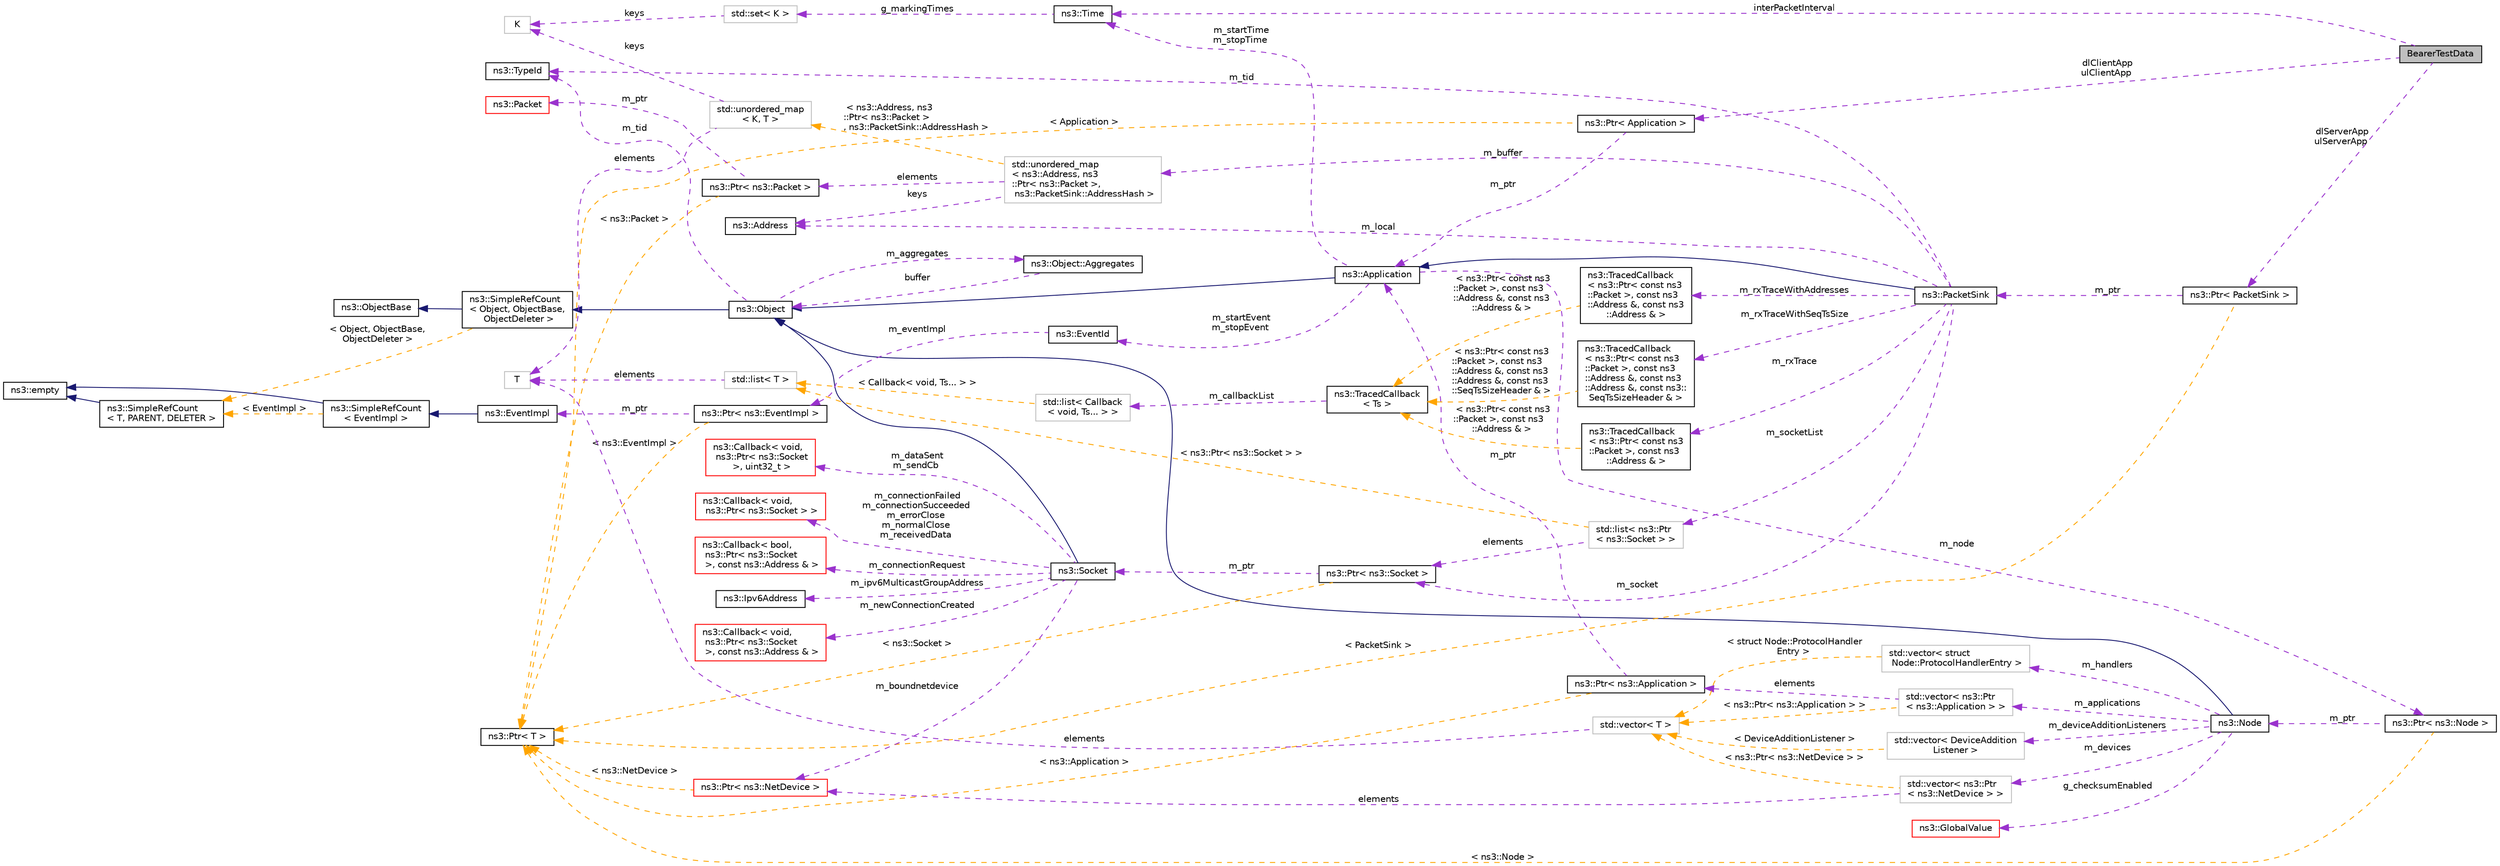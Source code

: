digraph "BearerTestData"
{
 // LATEX_PDF_SIZE
  edge [fontname="Helvetica",fontsize="10",labelfontname="Helvetica",labelfontsize="10"];
  node [fontname="Helvetica",fontsize="10",shape=record];
  rankdir="LR";
  Node1 [label="BearerTestData",height=0.2,width=0.4,color="black", fillcolor="grey75", style="filled", fontcolor="black",tooltip=" "];
  Node2 -> Node1 [dir="back",color="darkorchid3",fontsize="10",style="dashed",label=" interPacketInterval" ,fontname="Helvetica"];
  Node2 [label="ns3::Time",height=0.2,width=0.4,color="black", fillcolor="white", style="filled",URL="$classns3_1_1_time.html",tooltip="Simulation virtual time values and global simulation resolution."];
  Node3 -> Node2 [dir="back",color="darkorchid3",fontsize="10",style="dashed",label=" g_markingTimes" ,fontname="Helvetica"];
  Node3 [label="std::set\< K \>",height=0.2,width=0.4,color="grey75", fillcolor="white", style="filled",tooltip=" "];
  Node4 -> Node3 [dir="back",color="darkorchid3",fontsize="10",style="dashed",label=" keys" ,fontname="Helvetica"];
  Node4 [label="K",height=0.2,width=0.4,color="grey75", fillcolor="white", style="filled",tooltip=" "];
  Node5 -> Node1 [dir="back",color="darkorchid3",fontsize="10",style="dashed",label=" dlClientApp\nulClientApp" ,fontname="Helvetica"];
  Node5 [label="ns3::Ptr\< Application \>",height=0.2,width=0.4,color="black", fillcolor="white", style="filled",URL="$classns3_1_1_ptr.html",tooltip=" "];
  Node6 -> Node5 [dir="back",color="darkorchid3",fontsize="10",style="dashed",label=" m_ptr" ,fontname="Helvetica"];
  Node6 [label="ns3::Application",height=0.2,width=0.4,color="black", fillcolor="white", style="filled",URL="$classns3_1_1_application.html",tooltip="The base class for all ns3 applications."];
  Node7 -> Node6 [dir="back",color="midnightblue",fontsize="10",style="solid",fontname="Helvetica"];
  Node7 [label="ns3::Object",height=0.2,width=0.4,color="black", fillcolor="white", style="filled",URL="$classns3_1_1_object.html",tooltip="A base class which provides memory management and object aggregation."];
  Node8 -> Node7 [dir="back",color="midnightblue",fontsize="10",style="solid",fontname="Helvetica"];
  Node8 [label="ns3::SimpleRefCount\l\< Object, ObjectBase,\l ObjectDeleter \>",height=0.2,width=0.4,color="black", fillcolor="white", style="filled",URL="$classns3_1_1_simple_ref_count.html",tooltip=" "];
  Node9 -> Node8 [dir="back",color="midnightblue",fontsize="10",style="solid",fontname="Helvetica"];
  Node9 [label="ns3::ObjectBase",height=0.2,width=0.4,color="black", fillcolor="white", style="filled",URL="$classns3_1_1_object_base.html",tooltip="Anchor the ns-3 type and attribute system."];
  Node10 -> Node8 [dir="back",color="orange",fontsize="10",style="dashed",label=" \< Object, ObjectBase,\l ObjectDeleter \>" ,fontname="Helvetica"];
  Node10 [label="ns3::SimpleRefCount\l\< T, PARENT, DELETER \>",height=0.2,width=0.4,color="black", fillcolor="white", style="filled",URL="$classns3_1_1_simple_ref_count.html",tooltip="A template-based reference counting class."];
  Node11 -> Node10 [dir="back",color="midnightblue",fontsize="10",style="solid",fontname="Helvetica"];
  Node11 [label="ns3::empty",height=0.2,width=0.4,color="black", fillcolor="white", style="filled",URL="$classns3_1_1empty.html",tooltip="make Callback use a separate empty type"];
  Node12 -> Node7 [dir="back",color="darkorchid3",fontsize="10",style="dashed",label=" m_tid" ,fontname="Helvetica"];
  Node12 [label="ns3::TypeId",height=0.2,width=0.4,color="black", fillcolor="white", style="filled",URL="$classns3_1_1_type_id.html",tooltip="a unique identifier for an interface."];
  Node13 -> Node7 [dir="back",color="darkorchid3",fontsize="10",style="dashed",label=" m_aggregates" ,fontname="Helvetica"];
  Node13 [label="ns3::Object::Aggregates",height=0.2,width=0.4,color="black", fillcolor="white", style="filled",URL="$structns3_1_1_object_1_1_aggregates.html",tooltip="The list of Objects aggregated to this one."];
  Node7 -> Node13 [dir="back",color="darkorchid3",fontsize="10",style="dashed",label=" buffer" ,fontname="Helvetica"];
  Node14 -> Node6 [dir="back",color="darkorchid3",fontsize="10",style="dashed",label=" m_startEvent\nm_stopEvent" ,fontname="Helvetica"];
  Node14 [label="ns3::EventId",height=0.2,width=0.4,color="black", fillcolor="white", style="filled",URL="$classns3_1_1_event_id.html",tooltip="An identifier for simulation events."];
  Node15 -> Node14 [dir="back",color="darkorchid3",fontsize="10",style="dashed",label=" m_eventImpl" ,fontname="Helvetica"];
  Node15 [label="ns3::Ptr\< ns3::EventImpl \>",height=0.2,width=0.4,color="black", fillcolor="white", style="filled",URL="$classns3_1_1_ptr.html",tooltip=" "];
  Node16 -> Node15 [dir="back",color="darkorchid3",fontsize="10",style="dashed",label=" m_ptr" ,fontname="Helvetica"];
  Node16 [label="ns3::EventImpl",height=0.2,width=0.4,color="black", fillcolor="white", style="filled",URL="$classns3_1_1_event_impl.html",tooltip="A simulation event."];
  Node17 -> Node16 [dir="back",color="midnightblue",fontsize="10",style="solid",fontname="Helvetica"];
  Node17 [label="ns3::SimpleRefCount\l\< EventImpl \>",height=0.2,width=0.4,color="black", fillcolor="white", style="filled",URL="$classns3_1_1_simple_ref_count.html",tooltip=" "];
  Node11 -> Node17 [dir="back",color="midnightblue",fontsize="10",style="solid",fontname="Helvetica"];
  Node10 -> Node17 [dir="back",color="orange",fontsize="10",style="dashed",label=" \< EventImpl \>" ,fontname="Helvetica"];
  Node18 -> Node15 [dir="back",color="orange",fontsize="10",style="dashed",label=" \< ns3::EventImpl \>" ,fontname="Helvetica"];
  Node18 [label="ns3::Ptr\< T \>",height=0.2,width=0.4,color="black", fillcolor="white", style="filled",URL="$classns3_1_1_ptr.html",tooltip="Smart pointer class similar to boost::intrusive_ptr."];
  Node19 -> Node6 [dir="back",color="darkorchid3",fontsize="10",style="dashed",label=" m_node" ,fontname="Helvetica"];
  Node19 [label="ns3::Ptr\< ns3::Node \>",height=0.2,width=0.4,color="black", fillcolor="white", style="filled",URL="$classns3_1_1_ptr.html",tooltip=" "];
  Node20 -> Node19 [dir="back",color="darkorchid3",fontsize="10",style="dashed",label=" m_ptr" ,fontname="Helvetica"];
  Node20 [label="ns3::Node",height=0.2,width=0.4,color="black", fillcolor="white", style="filled",URL="$classns3_1_1_node.html",tooltip="A network Node."];
  Node7 -> Node20 [dir="back",color="midnightblue",fontsize="10",style="solid",fontname="Helvetica"];
  Node21 -> Node20 [dir="back",color="darkorchid3",fontsize="10",style="dashed",label=" m_applications" ,fontname="Helvetica"];
  Node21 [label="std::vector\< ns3::Ptr\l\< ns3::Application \> \>",height=0.2,width=0.4,color="grey75", fillcolor="white", style="filled",tooltip=" "];
  Node22 -> Node21 [dir="back",color="darkorchid3",fontsize="10",style="dashed",label=" elements" ,fontname="Helvetica"];
  Node22 [label="ns3::Ptr\< ns3::Application \>",height=0.2,width=0.4,color="black", fillcolor="white", style="filled",URL="$classns3_1_1_ptr.html",tooltip=" "];
  Node6 -> Node22 [dir="back",color="darkorchid3",fontsize="10",style="dashed",label=" m_ptr" ,fontname="Helvetica"];
  Node18 -> Node22 [dir="back",color="orange",fontsize="10",style="dashed",label=" \< ns3::Application \>" ,fontname="Helvetica"];
  Node23 -> Node21 [dir="back",color="orange",fontsize="10",style="dashed",label=" \< ns3::Ptr\< ns3::Application \> \>" ,fontname="Helvetica"];
  Node23 [label="std::vector\< T \>",height=0.2,width=0.4,color="grey75", fillcolor="white", style="filled",tooltip=" "];
  Node24 -> Node23 [dir="back",color="darkorchid3",fontsize="10",style="dashed",label=" elements" ,fontname="Helvetica"];
  Node24 [label="T",height=0.2,width=0.4,color="grey75", fillcolor="white", style="filled",tooltip=" "];
  Node25 -> Node20 [dir="back",color="darkorchid3",fontsize="10",style="dashed",label=" m_devices" ,fontname="Helvetica"];
  Node25 [label="std::vector\< ns3::Ptr\l\< ns3::NetDevice \> \>",height=0.2,width=0.4,color="grey75", fillcolor="white", style="filled",tooltip=" "];
  Node26 -> Node25 [dir="back",color="darkorchid3",fontsize="10",style="dashed",label=" elements" ,fontname="Helvetica"];
  Node26 [label="ns3::Ptr\< ns3::NetDevice \>",height=0.2,width=0.4,color="red", fillcolor="white", style="filled",URL="$classns3_1_1_ptr.html",tooltip=" "];
  Node18 -> Node26 [dir="back",color="orange",fontsize="10",style="dashed",label=" \< ns3::NetDevice \>" ,fontname="Helvetica"];
  Node23 -> Node25 [dir="back",color="orange",fontsize="10",style="dashed",label=" \< ns3::Ptr\< ns3::NetDevice \> \>" ,fontname="Helvetica"];
  Node28 -> Node20 [dir="back",color="darkorchid3",fontsize="10",style="dashed",label=" g_checksumEnabled" ,fontname="Helvetica"];
  Node28 [label="ns3::GlobalValue",height=0.2,width=0.4,color="red", fillcolor="white", style="filled",URL="$classns3_1_1_global_value.html",tooltip="Hold a so-called 'global value'."];
  Node37 -> Node20 [dir="back",color="darkorchid3",fontsize="10",style="dashed",label=" m_handlers" ,fontname="Helvetica"];
  Node37 [label="std::vector\< struct\l Node::ProtocolHandlerEntry \>",height=0.2,width=0.4,color="grey75", fillcolor="white", style="filled",tooltip=" "];
  Node23 -> Node37 [dir="back",color="orange",fontsize="10",style="dashed",label=" \< struct Node::ProtocolHandler\lEntry \>" ,fontname="Helvetica"];
  Node45 -> Node20 [dir="back",color="darkorchid3",fontsize="10",style="dashed",label=" m_deviceAdditionListeners" ,fontname="Helvetica"];
  Node45 [label="std::vector\< DeviceAddition\lListener \>",height=0.2,width=0.4,color="grey75", fillcolor="white", style="filled",tooltip=" "];
  Node23 -> Node45 [dir="back",color="orange",fontsize="10",style="dashed",label=" \< DeviceAdditionListener \>" ,fontname="Helvetica"];
  Node18 -> Node19 [dir="back",color="orange",fontsize="10",style="dashed",label=" \< ns3::Node \>" ,fontname="Helvetica"];
  Node2 -> Node6 [dir="back",color="darkorchid3",fontsize="10",style="dashed",label=" m_startTime\nm_stopTime" ,fontname="Helvetica"];
  Node18 -> Node5 [dir="back",color="orange",fontsize="10",style="dashed",label=" \< Application \>" ,fontname="Helvetica"];
  Node46 -> Node1 [dir="back",color="darkorchid3",fontsize="10",style="dashed",label=" dlServerApp\nulServerApp" ,fontname="Helvetica"];
  Node46 [label="ns3::Ptr\< PacketSink \>",height=0.2,width=0.4,color="black", fillcolor="white", style="filled",URL="$classns3_1_1_ptr.html",tooltip=" "];
  Node47 -> Node46 [dir="back",color="darkorchid3",fontsize="10",style="dashed",label=" m_ptr" ,fontname="Helvetica"];
  Node47 [label="ns3::PacketSink",height=0.2,width=0.4,color="black", fillcolor="white", style="filled",URL="$classns3_1_1_packet_sink.html",tooltip="Receive and consume traffic generated to an IP address and port."];
  Node6 -> Node47 [dir="back",color="midnightblue",fontsize="10",style="solid",fontname="Helvetica"];
  Node48 -> Node47 [dir="back",color="darkorchid3",fontsize="10",style="dashed",label=" m_local" ,fontname="Helvetica"];
  Node48 [label="ns3::Address",height=0.2,width=0.4,color="black", fillcolor="white", style="filled",URL="$classns3_1_1_address.html",tooltip="a polymophic address class"];
  Node49 -> Node47 [dir="back",color="darkorchid3",fontsize="10",style="dashed",label=" m_socketList" ,fontname="Helvetica"];
  Node49 [label="std::list\< ns3::Ptr\l\< ns3::Socket \> \>",height=0.2,width=0.4,color="grey75", fillcolor="white", style="filled",tooltip=" "];
  Node50 -> Node49 [dir="back",color="darkorchid3",fontsize="10",style="dashed",label=" elements" ,fontname="Helvetica"];
  Node50 [label="ns3::Ptr\< ns3::Socket \>",height=0.2,width=0.4,color="black", fillcolor="white", style="filled",URL="$classns3_1_1_ptr.html",tooltip=" "];
  Node51 -> Node50 [dir="back",color="darkorchid3",fontsize="10",style="dashed",label=" m_ptr" ,fontname="Helvetica"];
  Node51 [label="ns3::Socket",height=0.2,width=0.4,color="black", fillcolor="white", style="filled",URL="$classns3_1_1_socket.html",tooltip="A low-level Socket API based loosely on the BSD Socket API."];
  Node7 -> Node51 [dir="back",color="midnightblue",fontsize="10",style="solid",fontname="Helvetica"];
  Node26 -> Node51 [dir="back",color="darkorchid3",fontsize="10",style="dashed",label=" m_boundnetdevice" ,fontname="Helvetica"];
  Node52 -> Node51 [dir="back",color="darkorchid3",fontsize="10",style="dashed",label=" m_ipv6MulticastGroupAddress" ,fontname="Helvetica"];
  Node52 [label="ns3::Ipv6Address",height=0.2,width=0.4,color="black", fillcolor="white", style="filled",URL="$classns3_1_1_ipv6_address.html",tooltip="Describes an IPv6 address."];
  Node53 -> Node51 [dir="back",color="darkorchid3",fontsize="10",style="dashed",label=" m_newConnectionCreated" ,fontname="Helvetica"];
  Node53 [label="ns3::Callback\< void,\l ns3::Ptr\< ns3::Socket\l \>, const ns3::Address & \>",height=0.2,width=0.4,color="red", fillcolor="white", style="filled",URL="$classns3_1_1_callback.html",tooltip=" "];
  Node54 -> Node51 [dir="back",color="darkorchid3",fontsize="10",style="dashed",label=" m_dataSent\nm_sendCb" ,fontname="Helvetica"];
  Node54 [label="ns3::Callback\< void,\l ns3::Ptr\< ns3::Socket\l \>, uint32_t \>",height=0.2,width=0.4,color="red", fillcolor="white", style="filled",URL="$classns3_1_1_callback.html",tooltip=" "];
  Node55 -> Node51 [dir="back",color="darkorchid3",fontsize="10",style="dashed",label=" m_connectionFailed\nm_connectionSucceeded\nm_errorClose\nm_normalClose\nm_receivedData" ,fontname="Helvetica"];
  Node55 [label="ns3::Callback\< void,\l ns3::Ptr\< ns3::Socket \> \>",height=0.2,width=0.4,color="red", fillcolor="white", style="filled",URL="$classns3_1_1_callback.html",tooltip=" "];
  Node56 -> Node51 [dir="back",color="darkorchid3",fontsize="10",style="dashed",label=" m_connectionRequest" ,fontname="Helvetica"];
  Node56 [label="ns3::Callback\< bool,\l ns3::Ptr\< ns3::Socket\l \>, const ns3::Address & \>",height=0.2,width=0.4,color="red", fillcolor="white", style="filled",URL="$classns3_1_1_callback.html",tooltip=" "];
  Node18 -> Node50 [dir="back",color="orange",fontsize="10",style="dashed",label=" \< ns3::Socket \>" ,fontname="Helvetica"];
  Node57 -> Node49 [dir="back",color="orange",fontsize="10",style="dashed",label=" \< ns3::Ptr\< ns3::Socket \> \>" ,fontname="Helvetica"];
  Node57 [label="std::list\< T \>",height=0.2,width=0.4,color="grey75", fillcolor="white", style="filled",tooltip=" "];
  Node24 -> Node57 [dir="back",color="darkorchid3",fontsize="10",style="dashed",label=" elements" ,fontname="Helvetica"];
  Node12 -> Node47 [dir="back",color="darkorchid3",fontsize="10",style="dashed",label=" m_tid" ,fontname="Helvetica"];
  Node58 -> Node47 [dir="back",color="darkorchid3",fontsize="10",style="dashed",label=" m_buffer" ,fontname="Helvetica"];
  Node58 [label="std::unordered_map\l\< ns3::Address, ns3\l::Ptr\< ns3::Packet \>,\l ns3::PacketSink::AddressHash \>",height=0.2,width=0.4,color="grey75", fillcolor="white", style="filled",tooltip=" "];
  Node48 -> Node58 [dir="back",color="darkorchid3",fontsize="10",style="dashed",label=" keys" ,fontname="Helvetica"];
  Node59 -> Node58 [dir="back",color="darkorchid3",fontsize="10",style="dashed",label=" elements" ,fontname="Helvetica"];
  Node59 [label="ns3::Ptr\< ns3::Packet \>",height=0.2,width=0.4,color="black", fillcolor="white", style="filled",URL="$classns3_1_1_ptr.html",tooltip=" "];
  Node60 -> Node59 [dir="back",color="darkorchid3",fontsize="10",style="dashed",label=" m_ptr" ,fontname="Helvetica"];
  Node60 [label="ns3::Packet",height=0.2,width=0.4,color="red", fillcolor="white", style="filled",URL="$classns3_1_1_packet.html",tooltip="network packets"];
  Node18 -> Node59 [dir="back",color="orange",fontsize="10",style="dashed",label=" \< ns3::Packet \>" ,fontname="Helvetica"];
  Node76 -> Node58 [dir="back",color="orange",fontsize="10",style="dashed",label=" \< ns3::Address, ns3\l::Ptr\< ns3::Packet \>\l, ns3::PacketSink::AddressHash \>" ,fontname="Helvetica"];
  Node76 [label="std::unordered_map\l\< K, T \>",height=0.2,width=0.4,color="grey75", fillcolor="white", style="filled",tooltip=" "];
  Node4 -> Node76 [dir="back",color="darkorchid3",fontsize="10",style="dashed",label=" keys" ,fontname="Helvetica"];
  Node24 -> Node76 [dir="back",color="darkorchid3",fontsize="10",style="dashed",label=" elements" ,fontname="Helvetica"];
  Node77 -> Node47 [dir="back",color="darkorchid3",fontsize="10",style="dashed",label=" m_rxTraceWithAddresses" ,fontname="Helvetica"];
  Node77 [label="ns3::TracedCallback\l\< ns3::Ptr\< const ns3\l::Packet \>, const ns3\l::Address &, const ns3\l::Address & \>",height=0.2,width=0.4,color="black", fillcolor="white", style="filled",URL="$classns3_1_1_traced_callback.html",tooltip=" "];
  Node78 -> Node77 [dir="back",color="orange",fontsize="10",style="dashed",label=" \< ns3::Ptr\< const ns3\l::Packet \>, const ns3\l::Address &, const ns3\l::Address & \>" ,fontname="Helvetica"];
  Node78 [label="ns3::TracedCallback\l\< Ts \>",height=0.2,width=0.4,color="black", fillcolor="white", style="filled",URL="$classns3_1_1_traced_callback.html",tooltip="Forward calls to a chain of Callback."];
  Node79 -> Node78 [dir="back",color="darkorchid3",fontsize="10",style="dashed",label=" m_callbackList" ,fontname="Helvetica"];
  Node79 [label="std::list\< Callback\l\< void, Ts... \> \>",height=0.2,width=0.4,color="grey75", fillcolor="white", style="filled",tooltip=" "];
  Node57 -> Node79 [dir="back",color="orange",fontsize="10",style="dashed",label=" \< Callback\< void, Ts... \> \>" ,fontname="Helvetica"];
  Node50 -> Node47 [dir="back",color="darkorchid3",fontsize="10",style="dashed",label=" m_socket" ,fontname="Helvetica"];
  Node81 -> Node47 [dir="back",color="darkorchid3",fontsize="10",style="dashed",label=" m_rxTraceWithSeqTsSize" ,fontname="Helvetica"];
  Node81 [label="ns3::TracedCallback\l\< ns3::Ptr\< const ns3\l::Packet \>, const ns3\l::Address &, const ns3\l::Address &, const ns3::\lSeqTsSizeHeader & \>",height=0.2,width=0.4,color="black", fillcolor="white", style="filled",URL="$classns3_1_1_traced_callback.html",tooltip=" "];
  Node78 -> Node81 [dir="back",color="orange",fontsize="10",style="dashed",label=" \< ns3::Ptr\< const ns3\l::Packet \>, const ns3\l::Address &, const ns3\l::Address &, const ns3\l::SeqTsSizeHeader & \>" ,fontname="Helvetica"];
  Node82 -> Node47 [dir="back",color="darkorchid3",fontsize="10",style="dashed",label=" m_rxTrace" ,fontname="Helvetica"];
  Node82 [label="ns3::TracedCallback\l\< ns3::Ptr\< const ns3\l::Packet \>, const ns3\l::Address & \>",height=0.2,width=0.4,color="black", fillcolor="white", style="filled",URL="$classns3_1_1_traced_callback.html",tooltip=" "];
  Node78 -> Node82 [dir="back",color="orange",fontsize="10",style="dashed",label=" \< ns3::Ptr\< const ns3\l::Packet \>, const ns3\l::Address & \>" ,fontname="Helvetica"];
  Node18 -> Node46 [dir="back",color="orange",fontsize="10",style="dashed",label=" \< PacketSink \>" ,fontname="Helvetica"];
}
